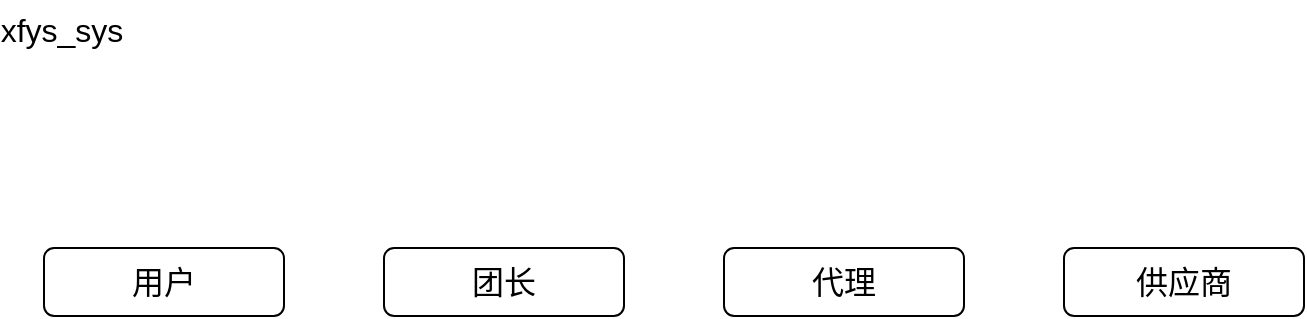 <mxfile version="22.1.17" type="github">
  <diagram name="第 1 页" id="1SULF4poi3xS_OX-S2Gi">
    <mxGraphModel dx="1834" dy="1211" grid="0" gridSize="10" guides="1" tooltips="1" connect="1" arrows="1" fold="1" page="0" pageScale="1" pageWidth="827" pageHeight="1169" math="0" shadow="0">
      <root>
        <mxCell id="0" />
        <mxCell id="1" parent="0" />
        <mxCell id="bxJUAexvs2471o88TPBo-1" value="xfys_sys" style="text;html=1;strokeColor=none;fillColor=none;align=center;verticalAlign=middle;whiteSpace=wrap;rounded=0;fontSize=16;" parent="1" vertex="1">
          <mxGeometry x="-339" y="-85" width="60" height="30" as="geometry" />
        </mxCell>
        <mxCell id="aq-lqWVgiqCTWnRQ3Yqj-1" value="用户" style="rounded=1;whiteSpace=wrap;html=1;fontSize=16;" vertex="1" parent="1">
          <mxGeometry x="-318" y="39" width="120" height="34" as="geometry" />
        </mxCell>
        <mxCell id="aq-lqWVgiqCTWnRQ3Yqj-2" value="团长" style="rounded=1;whiteSpace=wrap;html=1;fontSize=16;" vertex="1" parent="1">
          <mxGeometry x="-148" y="39" width="120" height="34" as="geometry" />
        </mxCell>
        <mxCell id="aq-lqWVgiqCTWnRQ3Yqj-3" value="代理" style="rounded=1;whiteSpace=wrap;html=1;fontSize=16;" vertex="1" parent="1">
          <mxGeometry x="22" y="39" width="120" height="34" as="geometry" />
        </mxCell>
        <mxCell id="aq-lqWVgiqCTWnRQ3Yqj-4" value="供应商" style="rounded=1;whiteSpace=wrap;html=1;fontSize=16;" vertex="1" parent="1">
          <mxGeometry x="192" y="39" width="120" height="34" as="geometry" />
        </mxCell>
      </root>
    </mxGraphModel>
  </diagram>
</mxfile>
